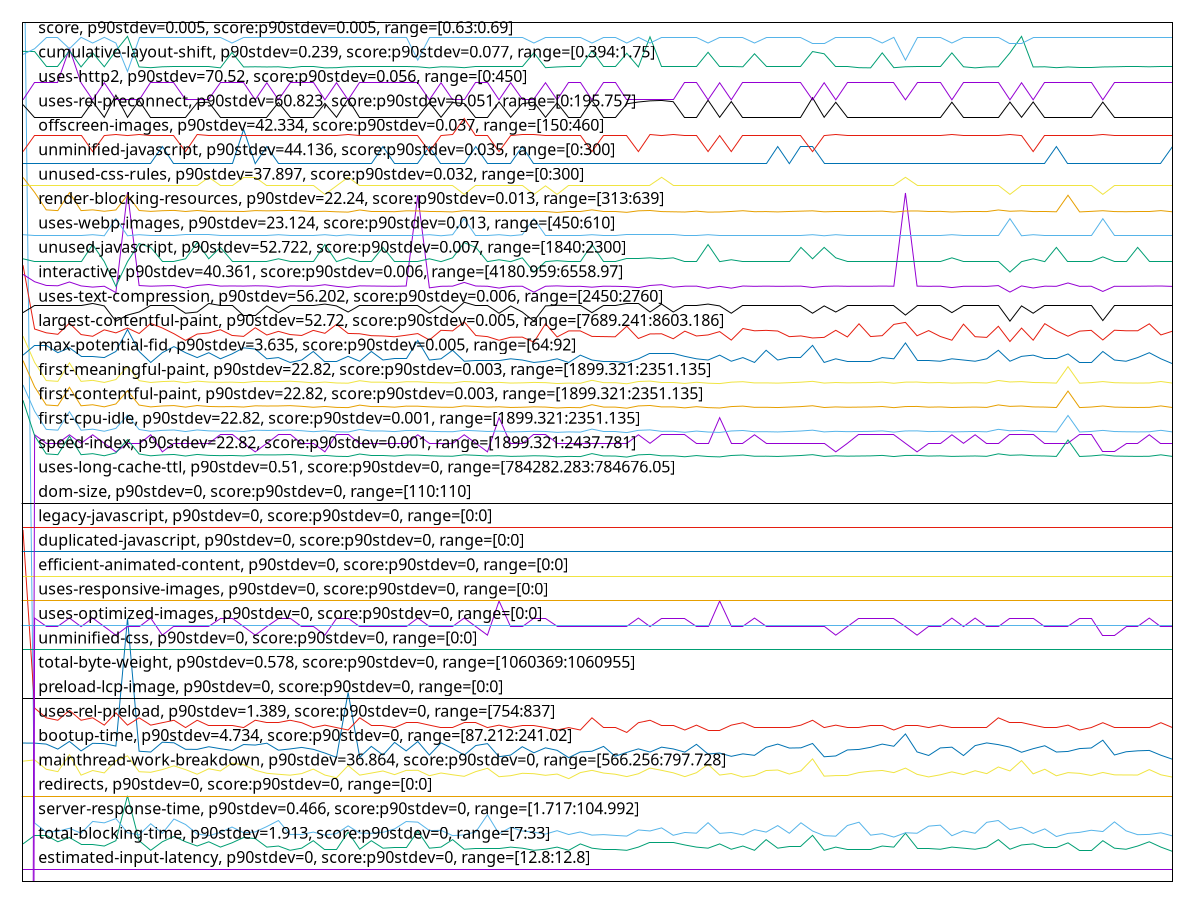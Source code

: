 reset

$estimatedInputLatencyP90Stdev0ScoreP90Stdev0Range128128 <<EOF
0 0.5000000000001847
1 0.5000000000001847
2 0.5000000000001847
3 0.5000000000001847
4 0.5000000000001847
5 0.5000000000001847
6 0.5000000000001847
7 0.5000000000001847
8 0.5000000000001847
9 0.5000000000001847
10 0.5000000000001847
11 0.5000000000001847
12 0.5000000000001847
13 0.5000000000001847
14 0.5000000000001847
15 0.5000000000001847
16 0.5000000000001847
17 0.5000000000001847
18 0.5000000000001847
19 0.5000000000001847
20 0.5000000000001847
21 0.5000000000001847
22 0.5000000000001847
23 0.5000000000001847
24 0.5000000000001847
25 0.5000000000001847
26 0.5000000000001847
27 0.5000000000001847
28 0.5000000000001847
29 0.5000000000001847
30 0.5000000000001847
31 0.5000000000001847
32 0.5000000000001847
33 0.5000000000001847
34 0.5000000000001847
35 0.5000000000001847
36 0.5000000000001847
37 0.5000000000001847
38 0.5000000000001847
39 0.5000000000001847
40 0.5000000000001847
41 0.5000000000001847
42 0.5000000000001847
43 0.5000000000001847
44 0.5000000000001847
45 0.5000000000001847
46 0.5000000000001847
47 0.5000000000001847
48 0.5000000000001847
49 0.5000000000001847
50 0.5000000000001847
51 0.5000000000001847
52 0.5000000000001847
53 0.5000000000001847
54 0.5000000000001847
55 0.5000000000001847
56 0.5000000000001847
57 0.5000000000001847
58 0.5000000000001847
59 0.5000000000001847
60 0.5000000000001847
61 0.5000000000001847
62 0.5000000000001847
63 0.5000000000001847
64 0.5000000000001847
65 0.5000000000001847
66 0.5000000000001847
67 0.5000000000001847
68 0.5000000000001847
69 0.5000000000001847
70 0.5000000000001847
71 0.5000000000001847
72 0.5000000000001847
73 0.5000000000001847
74 0.5000000000001847
75 0.5000000000001847
76 0.5000000000001847
77 0.5000000000001847
78 0.5000000000001847
79 0.5000000000001847
80 0.5000000000001847
81 0.5000000000001847
82 0.5000000000001847
83 0.5000000000001847
84 0.5000000000001847
85 0.5000000000001847
86 0.5000000000001847
87 0.5000000000001847
88 0.5000000000001847
89 0.5000000000001847
90 0.5000000000001847
91 0.5000000000001847
92 0.5000000000001847
93 0.5000000000001847
94 0.5000000000001847
95 0.5000000000001847
96 0.5000000000001847
97 0.5000000000001847
98 0.5000000000001847
99 0.5000000000001847
EOF

$totalBlockingTimeP90Stdev1913ScoreP90Stdev0Range733 <<EOF
0 1.54025
1 1.8902499999999995
2 1.8902499999999995
3 1.6277499999999998
4 1.8027499999999996
5 1.4964999999999997
6 1.4964999999999997
7 1.4527499999999998
8 1.6714999999999995
9 3.5090000000000194
10 1.6714999999999995
11 1.2777499999999997
12 1.6277499999999998
13 1.8464999999999998
14 1.6277499999999998
15 1.4527499999999998
16 1.6277499999999998
17 1.4089999999999998
18 1.5839999999999996
19 1.8027499999999996
20 1.759
21 1.4089999999999998
22 1.4527499999999998
23 1.2777499999999997
24 1.3652499999999996
25 1.6714999999999995
26 1.3215
27 1.3215
28 2.0214999999999996
29 1.3215
30 1.6714999999999995
31 1.3652499999999996
32 1.4089999999999998
33 1.4089999999999998
34 2.06525
35 1.3652499999999996
36 1.4089999999999998
37 1.7152499999999997
38 1.3215
39 1.3652499999999996
40 1.3652499999999996
41 1.3652499999999996
42 1.4089999999999998
43 1.3652499999999996
44 1.2777499999999997
45 1.3215
46 1.4089999999999998
47 1.2777499999999997
48 1.54025
49 1.3652499999999996
50 1.3215
51 1.3215
52 1.2777499999999997
53 1.4089999999999998
54 1.5839999999999996
55 1.5839999999999996
56 1.5839999999999996
57 1.4964999999999997
58 1.4089999999999998
59 1.3652499999999996
60 1.54025
61 1.3215
62 1.4527499999999998
63 1.2777499999999997
64 1.7152499999999997
65 1.3652499999999996
66 1.4527499999999998
67 1.4527499999999998
68 1.8902499999999995
69 1.2777499999999997
70 1.4089999999999998
71 1.3215
72 1.3215
73 1.3215
74 1.4527499999999998
75 1.4089999999999998
76 1.97775
77 1.3652499999999996
78 1.3652499999999996
79 1.3215
80 1.4089999999999998
81 1.3652499999999996
82 1.3215
83 1.4089999999999998
84 1.7152499999999997
85 1.3215
86 1.4964999999999997
87 1.54025
88 1.4089999999999998
89 1.4089999999999998
90 1.5839999999999996
91 1.2777499999999997
92 1.2777499999999997
93 1.6714999999999995
94 1.3652499999999996
95 1.3215
96 1.4527499999999998
97 1.6277499999999998
98 1.4089999999999998
99 1.2339999999999998
EOF

$serverResponseTimeP90Stdev0466ScoreP90Stdev0Range1717104992 <<EOF
0 42.68633521763709
1 2.3949841718485017
2 2.0269796495195025
3 2.0558660260033914
4 2.1816998304126622
5 1.9771209723007348
6 2.4602752967778407
7 2.402502543810062
8 2.578590729225551
9 1.9976975692481629
10 1.909455624646693
11 2.3668892029395137
12 1.9731639344262293
13 2.560388355002826
14 2.335232899943471
15 1.9498174109666477
16 1.8793821368004522
17 2.01036009044658
18 2.23155850763143
19 1.9980932730356133
20 2.032123798756359
21 2.251343697003957
22 2.4982628603730923
23 1.9292408140192197
24 1.9260751837196155
25 2.0246054267947993
26 1.9011458451102317
27 1.9636670435274164
28 2.2798343697003958
29 1.9858264556246463
30 1.9731639344262293
31 2.014317128321085
32 2.1543962690785756
33 2.4567139626907855
34 2.431784624081402
35 2.087126625211984
36 2.0970192198982476
37 1.8789864330130017
38 1.9074771057094404
39 2.0337066139061615
40 2.73251950254381
41 1.95140022611645
42 2.220478801582815
43 2.0689242509892596
44 2.0174827586206896
45 1.9419033352176371
46 2.081982475975127
47 1.924096664782363
48 2.029749576031656
49 1.900750141322781
50 1.9209310344827584
51 1.888087620124364
52 1.8603883550028262
53 2.1120559638213683
54 2.0705070661390614
55 2.196736574335783
56 1.8936274731486717
57 2.0083815715093274
58 1.9798908988128883
59 2.4096252119841717
60 1.9715811192764274
61 2.0079858677218767
62 1.909455624646693
63 2.1255098925946863
64 2.0242097230073486
65 2.29051837196156
66 1.9755381571509327
67 2.4056681741096666
68 2.068528547201809
69 1.8781950254381006
70 1.8568270209157716
71 2.294079706048615
72 2.4286189937817975
73 1.8991673261729791
74 1.9597100056529113
75 1.8200265686828716
76 1.9969061616732617
77 1.9771209723007348
78 2.2679632560768797
79 2.3079293386093838
80 1.8750293951384962
81 2.074464104013567
82 1.975142453363482
83 2.423870548332391
84 2.499054267947993
85 2.12827981910684
86 2.222061616732617
87 1.9692068965517238
88 2.1551876766534765
89 1.8425816845675522
90 1.9699983041266251
91 2.013525720746184
92 2.099393442622951
93 2.046764838892029
94 2.442072922555116
95 2.0756512153759186
96 1.918161107970605
97 1.9288451102317694
98 1.9953233465234597
99 1.8671153193894856
EOF

$redirectsP90Stdev0ScoreP90Stdev0Range00 <<EOF
0 3.5
1 3.5
2 3.5
3 3.5
4 3.5
5 3.5
6 3.5
7 3.5
8 3.5
9 3.5
10 3.5
11 3.5
12 3.5
13 3.5
14 3.5
15 3.5
16 3.5
17 3.5
18 3.5
19 3.5
20 3.5
21 3.5
22 3.5
23 3.5
24 3.5
25 3.5
26 3.5
27 3.5
28 3.5
29 3.5
30 3.5
31 3.5
32 3.5
33 3.5
34 3.5
35 3.5
36 3.5
37 3.5
38 3.5
39 3.5
40 3.5
41 3.5
42 3.5
43 3.5
44 3.5
45 3.5
46 3.5
47 3.5
48 3.5
49 3.5
50 3.5
51 3.5
52 3.5
53 3.5
54 3.5
55 3.5
56 3.5
57 3.5
58 3.5
59 3.5
60 3.5
61 3.5
62 3.5
63 3.5
64 3.5
65 3.5
66 3.5
67 3.5
68 3.5
69 3.5
70 3.5
71 3.5
72 3.5
73 3.5
74 3.5
75 3.5
76 3.5
77 3.5
78 3.5
79 3.5
80 3.5
81 3.5
82 3.5
83 3.5
84 3.5
85 3.5
86 3.5
87 3.5
88 3.5
89 3.5
90 3.5
91 3.5
92 3.5
93 3.5
94 3.5
95 3.5
96 3.5
97 3.5
98 3.5
99 3.5
EOF

$mainthreadWorkBreakdownP90Stdev36864ScoreP90Stdev0Range566256797728 <<EOF
0 4.93023758668181
1 4.98190840118878
2 4.598208205475151
3 4.5010569260879025
4 5.191940536883564
5 4.3574780245004465
6 4.54672343972745
7 4.449047841109527
8 4.945239882088579
9 5.147863894459613
10 4.497792616038854
11 4.474079855993429
12 4.585167878802524
13 4.738472056442845
14 4.584525164906854
15 4.394366419407059
16 4.619485418126466
17 4.528896585884455
18 4.849898349723343
19 4.780113151472685
20 4.556499456351027
21 4.4333182641892375
22 4.392725807620751
23 4.355752845096286
24 4.420582380940875
25 4.605244231280356
26 4.360742334549496
27 4.250178630971079
28 4.747740667359315
29 4.357782467924709
30 4.441961074733612
31 4.528389180177351
32 4.378281658491799
33 4.551814410322081
34 4.556195012926764
35 4.333832918549303
36 4.44515773068838
37 4.372361925242226
38 4.308682509000407
39 4.503306424722738
40 4.638428564525091
41 4.293054413221542
42 4.334763162345665
43 4.433047647812111
44 4.416286345954045
45 4.350154468794548
46 4.401943677966511
47 4.213188754923044
48 4.461327059221496
49 4.554165390098342
50 4.442958972624254
51 4.3954657984391226
52 4.297959335056901
53 4.4137154903713745
54 4.6462933529852375
55 4.553945514291928
56 4.453073259719236
57 4.296369463841304
58 4.4557117693961885
59 4.7996482711962685
60 4.361300480827316
61 4.423711382801361
62 4.28190840118878
63 4.345604730954164
64 4.546402082779615
65 4.567645468383793
66 4.401317877594414
67 4.534190518761929
68 5.024665788774252
69 4.3159722376591665
70 4.339329813709619
71 4.343507454031458
72 4.464540628699833
73 4.519644888491557
74 4.548753062555873
75 4.460447555995844
76 4.6451770604296065
77 4.391271244593714
78 4.284394689153597
79 4.37083970812091
80 4.491517698794306
81 4.380294367796651
82 4.538435813178051
83 4.41858658515959
84 4.691587769106239
85 4.529590040350835
86 4.952512697223768
87 4.41011290985092
88 4.598901659941529
89 4.330856138400946
90 4.461107183415083
91 4.431102592601543
92 4.3445391789692405
93 4.467263705994636
94 4.368793171768913
95 4.3644294826877985
96 4.362129243482251
97 4.58570911155677
98 4.371008843356611
99 4.2763438519341825
EOF

$bootupTimeP90Stdev4734ScoreP90Stdev0Range8721224102 <<EOF
0 5.672199399012662
1 5.6690442154968865
2 5.6295292981326455
3 5.423691135436789
4 5.7378572655076185
5 5.350220433569434
6 5.661231380124489
7 5.649211633397725
8 5.547344279888387
9 10.78585039708091
10 5.337148959004078
11 5.3042449023395575
12 5.7069064176861986
13 5.6818151963940755
14 5.416178793732561
15 5.413474350719038
16 5.521501824425841
17 5.441570508692852
18 5.369902768834513
19 5.611349431208413
20 5.5892631465979825
21 5.664987550976603
22 5.379668813050011
23 5.430301996136509
24 5.4932554196179435
25 5.415427559562138
26 5.2626265292981325
27 5.086086499248766
28 7.7453052157115225
29 5.088640695428204
30 5.535625026829791
31 5.181793732560635
32 5.699544322816054
33 5.350971667739858
34 5.734251341489589
35 5.180441511053873
36 5.678960506546469
37 5.450885812406096
38 5.178939042713028
39 5.57078278600558
40 5.648760892895471
41 5.111628461043142
42 5.180441511053875
43 5.522102811762181
44 5.273444301352222
45 5.476427774200472
46 5.373809186520713
47 5.0740667525220005
48 5.306348358016741
49 5.3360972311654855
50 5.535174286327536
51 5.132212277312728
52 5.288468984760678
53 5.433757673320455
54 5.3037941618373035
55 5.504223438506116
56 5.431053230306933
57 5.300939471989697
58 5.619613007083063
59 5.221609143593046
60 5.263377763468556
61 5.12800536595836
62 5.229121485297274
63 5.168271517493023
64 5.496110109465549
65 5.62967954496673
66 5.467412964155399
67 5.476127280532302
68 5.654770766258853
69 5.110125992702297
70 5.143631036703155
71 5.388984116763253
72 5.4104694140373475
73 5.497612577806397
74 5.6295292981326455
75 5.540883666022751
76 6.044961794376475
77 5.309052801030264
78 5.16256213779781
79 5.471619875509765
80 5.50332195750161
81 5.159857694784288
82 5.567627602489804
83 5.677908778707876
84 5.6074430135222135
85 5.503622451169779
86 5.294028117621808
87 5.440819274522429
88 5.561467482292336
89 5.304395149173642
90 5.328134148959004
91 5.4460779137153885
92 5.469816913500751
93 5.788640695428203
94 5.183145954067396
95 5.314611933891394
96 5.35367611075338
97 5.36945202833226
98 5.17307941618373
99 5.008559132861129
EOF

$usesRelPreloadP90Stdev1389ScoreP90Stdev0Range754837 <<EOF
0 14.405999999999992
1 7.1059999999999945
2 6.706000000000003
3 6.6059999999999945
4 7.006
5 6.6059999999999945
6 6.706000000000003
7 6.405999999999992
8 6.905999999999992
9 6.405999999999992
10 6.706000000000003
11 6.405999999999992
12 6.506
13 6.6059999999999945
14 6.305999999999997
15 6.6059999999999945
16 6.405999999999992
17 6.405999999999992
18 6.405999999999992
19 6.305999999999997
20 6.6059999999999945
21 6.506
22 6.506
23 6.6059999999999945
24 6.506
25 6.305999999999997
26 6.405999999999992
27 6.305999999999997
28 6.206000000000003
29 6.706000000000003
30 6.405999999999992
31 6.405999999999992
32 6.305999999999997
33 6.506
34 6.506
35 6.405999999999992
36 6.305999999999997
37 6.305999999999997
38 6.506
39 6.506
40 6.305999999999997
41 6.405999999999992
42 6.305999999999997
43 6.405999999999992
44 6.405999999999992
45 6.305999999999997
46 6.206000000000003
47 6.305999999999997
48 6.206000000000003
49 6.706000000000003
50 6.305999999999997
51 6.305999999999997
52 6.1059999999999945
53 6.506
54 6.6059999999999945
55 6.405999999999992
56 6.405999999999992
57 6.206000000000003
58 6.405999999999992
59 6.206000000000003
60 6.206000000000003
61 6.405999999999992
62 6.506
63 6.305999999999997
64 6.305999999999997
65 6.305999999999997
66 6.305999999999997
67 6.405999999999992
68 6.6059999999999945
69 6.305999999999997
70 6.405999999999992
71 6.305999999999997
72 6.305999999999997
73 6.405999999999992
74 6.405999999999992
75 6.206000000000003
76 6.405999999999992
77 6.405999999999992
78 6.305999999999997
79 6.405999999999992
80 6.305999999999997
81 6.305999999999997
82 6.305999999999997
83 6.305999999999997
84 6.706000000000003
85 6.506
86 6.506
87 6.405999999999992
88 6.305999999999997
89 6.305999999999997
90 6.405999999999992
91 6.206000000000003
92 6.305999999999997
93 6.506
94 6.305999999999997
95 6.305999999999997
96 6.305999999999997
97 6.305999999999997
98 6.506
99 6.305999999999997
EOF

$preloadLcpImageP90Stdev0ScoreP90Stdev0Range00 <<EOF
0 7.5
1 7.5
2 7.5
3 7.5
4 7.5
5 7.5
6 7.5
7 7.5
8 7.5
9 7.5
10 7.5
11 7.5
12 7.5
13 7.5
14 7.5
15 7.5
16 7.5
17 7.5
18 7.5
19 7.5
20 7.5
21 7.5
22 7.5
23 7.5
24 7.5
25 7.5
26 7.5
27 7.5
28 7.5
29 7.5
30 7.5
31 7.5
32 7.5
33 7.5
34 7.5
35 7.5
36 7.5
37 7.5
38 7.5
39 7.5
40 7.5
41 7.5
42 7.5
43 7.5
44 7.5
45 7.5
46 7.5
47 7.5
48 7.5
49 7.5
50 7.5
51 7.5
52 7.5
53 7.5
54 7.5
55 7.5
56 7.5
57 7.5
58 7.5
59 7.5
60 7.5
61 7.5
62 7.5
63 7.5
64 7.5
65 7.5
66 7.5
67 7.5
68 7.5
69 7.5
70 7.5
71 7.5
72 7.5
73 7.5
74 7.5
75 7.5
76 7.5
77 7.5
78 7.5
79 7.5
80 7.5
81 7.5
82 7.5
83 7.5
84 7.5
85 7.5
86 7.5
87 7.5
88 7.5
89 7.5
90 7.5
91 7.5
92 7.5
93 7.5
94 7.5
95 7.5
96 7.5
97 7.5
98 7.5
99 7.5
EOF

$totalByteWeightP90Stdev0578ScoreP90Stdev0Range10603691060955 <<EOF
0 -193.6074999999837
1 10.792500000039581
2 10.442500000004657
3 10.442500000004657
4 10.792500000039581
5 10.442500000004657
6 10.792500000039581
7 10.442500000004657
8 10.09250000002794
9 10.442500000004657
10 10.442500000004657
11 10.792500000039581
12 10.09250000002794
13 10.442500000004657
14 10.442500000004657
15 10.442500000004657
16 10.442500000004657
17 10.792500000039581
18 10.792500000039581
19 10.442500000004657
20 10.09250000002794
21 10.442500000004657
22 10.792500000039581
23 10.792500000039581
24 10.442500000004657
25 10.442500000004657
26 10.09250000002794
27 10.792500000039581
28 10.792500000039581
29 10.442500000004657
30 10.442500000004657
31 10.442500000004657
32 10.442500000004657
33 10.442500000004657
34 10.792500000039581
35 10.442500000004657
36 10.442500000004657
37 10.442500000004657
38 10.792500000039581
39 10.442500000004657
40 10.09250000002794
41 11.492500000051223
42 10.442500000004657
43 10.442500000004657
44 10.792500000039581
45 10.792500000039581
46 10.442500000004657
47 10.442500000004657
48 10.442500000004657
49 10.442500000004657
50 10.442500000004657
51 10.442500000004657
52 10.442500000004657
53 10.792500000039581
54 10.442500000004657
55 10.792500000039581
56 10.792500000039581
57 10.792500000039581
58 10.442500000004657
59 10.442500000004657
60 11.492500000051223
61 10.442500000004657
62 10.442500000004657
63 10.792500000039581
64 10.442500000004657
65 10.442500000004657
66 10.442500000004657
67 10.442500000004657
68 10.442500000004657
69 10.442500000004657
70 10.09250000002794
71 10.442500000004657
72 10.792500000039581
73 10.792500000039581
74 10.792500000039581
75 10.792500000039581
76 10.442500000004657
77 10.09250000002794
78 10.442500000004657
79 10.442500000004657
80 10.792500000039581
81 10.442500000004657
82 10.792500000039581
83 10.442500000004657
84 10.442500000004657
85 10.792500000039581
86 10.792500000039581
87 10.792500000039581
88 10.442500000004657
89 10.442500000004657
90 10.442500000004657
91 10.792500000039581
92 10.792500000039581
93 10.09250000002794
94 10.09250000002794
95 10.442500000004657
96 10.442500000004657
97 10.792500000039581
98 10.442500000004657
99 10.442500000004657
EOF

$unminifiedCssP90Stdev0ScoreP90Stdev0Range00 <<EOF
0 9.5
1 9.5
2 9.5
3 9.5
4 9.5
5 9.5
6 9.5
7 9.5
8 9.5
9 9.5
10 9.5
11 9.5
12 9.5
13 9.5
14 9.5
15 9.5
16 9.5
17 9.5
18 9.5
19 9.5
20 9.5
21 9.5
22 9.5
23 9.5
24 9.5
25 9.5
26 9.5
27 9.5
28 9.5
29 9.5
30 9.5
31 9.5
32 9.5
33 9.5
34 9.5
35 9.5
36 9.5
37 9.5
38 9.5
39 9.5
40 9.5
41 9.5
42 9.5
43 9.5
44 9.5
45 9.5
46 9.5
47 9.5
48 9.5
49 9.5
50 9.5
51 9.5
52 9.5
53 9.5
54 9.5
55 9.5
56 9.5
57 9.5
58 9.5
59 9.5
60 9.5
61 9.5
62 9.5
63 9.5
64 9.5
65 9.5
66 9.5
67 9.5
68 9.5
69 9.5
70 9.5
71 9.5
72 9.5
73 9.5
74 9.5
75 9.5
76 9.5
77 9.5
78 9.5
79 9.5
80 9.5
81 9.5
82 9.5
83 9.5
84 9.5
85 9.5
86 9.5
87 9.5
88 9.5
89 9.5
90 9.5
91 9.5
92 9.5
93 9.5
94 9.5
95 9.5
96 9.5
97 9.5
98 9.5
99 9.5
EOF

$usesOptimizedImagesP90Stdev0ScoreP90Stdev0Range00 <<EOF
0 10.5
1 10.5
2 10.5
3 10.5
4 10.5
5 10.5
6 10.5
7 10.5
8 10.5
9 10.5
10 10.5
11 10.5
12 10.5
13 10.5
14 10.5
15 10.5
16 10.5
17 10.5
18 10.5
19 10.5
20 10.5
21 10.5
22 10.5
23 10.5
24 10.5
25 10.5
26 10.5
27 10.5
28 10.5
29 10.5
30 10.5
31 10.5
32 10.5
33 10.5
34 10.5
35 10.5
36 10.5
37 10.5
38 10.5
39 10.5
40 10.5
41 10.5
42 10.5
43 10.5
44 10.5
45 10.5
46 10.5
47 10.5
48 10.5
49 10.5
50 10.5
51 10.5
52 10.5
53 10.5
54 10.5
55 10.5
56 10.5
57 10.5
58 10.5
59 10.5
60 10.5
61 10.5
62 10.5
63 10.5
64 10.5
65 10.5
66 10.5
67 10.5
68 10.5
69 10.5
70 10.5
71 10.5
72 10.5
73 10.5
74 10.5
75 10.5
76 10.5
77 10.5
78 10.5
79 10.5
80 10.5
81 10.5
82 10.5
83 10.5
84 10.5
85 10.5
86 10.5
87 10.5
88 10.5
89 10.5
90 10.5
91 10.5
92 10.5
93 10.5
94 10.5
95 10.5
96 10.5
97 10.5
98 10.5
99 10.5
EOF

$usesResponsiveImagesP90Stdev0ScoreP90Stdev0Range00 <<EOF
0 11.5
1 11.5
2 11.5
3 11.5
4 11.5
5 11.5
6 11.5
7 11.5
8 11.5
9 11.5
10 11.5
11 11.5
12 11.5
13 11.5
14 11.5
15 11.5
16 11.5
17 11.5
18 11.5
19 11.5
20 11.5
21 11.5
22 11.5
23 11.5
24 11.5
25 11.5
26 11.5
27 11.5
28 11.5
29 11.5
30 11.5
31 11.5
32 11.5
33 11.5
34 11.5
35 11.5
36 11.5
37 11.5
38 11.5
39 11.5
40 11.5
41 11.5
42 11.5
43 11.5
44 11.5
45 11.5
46 11.5
47 11.5
48 11.5
49 11.5
50 11.5
51 11.5
52 11.5
53 11.5
54 11.5
55 11.5
56 11.5
57 11.5
58 11.5
59 11.5
60 11.5
61 11.5
62 11.5
63 11.5
64 11.5
65 11.5
66 11.5
67 11.5
68 11.5
69 11.5
70 11.5
71 11.5
72 11.5
73 11.5
74 11.5
75 11.5
76 11.5
77 11.5
78 11.5
79 11.5
80 11.5
81 11.5
82 11.5
83 11.5
84 11.5
85 11.5
86 11.5
87 11.5
88 11.5
89 11.5
90 11.5
91 11.5
92 11.5
93 11.5
94 11.5
95 11.5
96 11.5
97 11.5
98 11.5
99 11.5
EOF

$efficientAnimatedContentP90Stdev0ScoreP90Stdev0Range00 <<EOF
0 12.5
1 12.5
2 12.5
3 12.5
4 12.5
5 12.5
6 12.5
7 12.5
8 12.5
9 12.5
10 12.5
11 12.5
12 12.5
13 12.5
14 12.5
15 12.5
16 12.5
17 12.5
18 12.5
19 12.5
20 12.5
21 12.5
22 12.5
23 12.5
24 12.5
25 12.5
26 12.5
27 12.5
28 12.5
29 12.5
30 12.5
31 12.5
32 12.5
33 12.5
34 12.5
35 12.5
36 12.5
37 12.5
38 12.5
39 12.5
40 12.5
41 12.5
42 12.5
43 12.5
44 12.5
45 12.5
46 12.5
47 12.5
48 12.5
49 12.5
50 12.5
51 12.5
52 12.5
53 12.5
54 12.5
55 12.5
56 12.5
57 12.5
58 12.5
59 12.5
60 12.5
61 12.5
62 12.5
63 12.5
64 12.5
65 12.5
66 12.5
67 12.5
68 12.5
69 12.5
70 12.5
71 12.5
72 12.5
73 12.5
74 12.5
75 12.5
76 12.5
77 12.5
78 12.5
79 12.5
80 12.5
81 12.5
82 12.5
83 12.5
84 12.5
85 12.5
86 12.5
87 12.5
88 12.5
89 12.5
90 12.5
91 12.5
92 12.5
93 12.5
94 12.5
95 12.5
96 12.5
97 12.5
98 12.5
99 12.5
EOF

$duplicatedJavascriptP90Stdev0ScoreP90Stdev0Range00 <<EOF
0 13.5
1 13.5
2 13.5
3 13.5
4 13.5
5 13.5
6 13.5
7 13.5
8 13.5
9 13.5
10 13.5
11 13.5
12 13.5
13 13.5
14 13.5
15 13.5
16 13.5
17 13.5
18 13.5
19 13.5
20 13.5
21 13.5
22 13.5
23 13.5
24 13.5
25 13.5
26 13.5
27 13.5
28 13.5
29 13.5
30 13.5
31 13.5
32 13.5
33 13.5
34 13.5
35 13.5
36 13.5
37 13.5
38 13.5
39 13.5
40 13.5
41 13.5
42 13.5
43 13.5
44 13.5
45 13.5
46 13.5
47 13.5
48 13.5
49 13.5
50 13.5
51 13.5
52 13.5
53 13.5
54 13.5
55 13.5
56 13.5
57 13.5
58 13.5
59 13.5
60 13.5
61 13.5
62 13.5
63 13.5
64 13.5
65 13.5
66 13.5
67 13.5
68 13.5
69 13.5
70 13.5
71 13.5
72 13.5
73 13.5
74 13.5
75 13.5
76 13.5
77 13.5
78 13.5
79 13.5
80 13.5
81 13.5
82 13.5
83 13.5
84 13.5
85 13.5
86 13.5
87 13.5
88 13.5
89 13.5
90 13.5
91 13.5
92 13.5
93 13.5
94 13.5
95 13.5
96 13.5
97 13.5
98 13.5
99 13.5
EOF

$legacyJavascriptP90Stdev0ScoreP90Stdev0Range00 <<EOF
0 14.5
1 14.5
2 14.5
3 14.5
4 14.5
5 14.5
6 14.5
7 14.5
8 14.5
9 14.5
10 14.5
11 14.5
12 14.5
13 14.5
14 14.5
15 14.5
16 14.5
17 14.5
18 14.5
19 14.5
20 14.5
21 14.5
22 14.5
23 14.5
24 14.5
25 14.5
26 14.5
27 14.5
28 14.5
29 14.5
30 14.5
31 14.5
32 14.5
33 14.5
34 14.5
35 14.5
36 14.5
37 14.5
38 14.5
39 14.5
40 14.5
41 14.5
42 14.5
43 14.5
44 14.5
45 14.5
46 14.5
47 14.5
48 14.5
49 14.5
50 14.5
51 14.5
52 14.5
53 14.5
54 14.5
55 14.5
56 14.5
57 14.5
58 14.5
59 14.5
60 14.5
61 14.5
62 14.5
63 14.5
64 14.5
65 14.5
66 14.5
67 14.5
68 14.5
69 14.5
70 14.5
71 14.5
72 14.5
73 14.5
74 14.5
75 14.5
76 14.5
77 14.5
78 14.5
79 14.5
80 14.5
81 14.5
82 14.5
83 14.5
84 14.5
85 14.5
86 14.5
87 14.5
88 14.5
89 14.5
90 14.5
91 14.5
92 14.5
93 14.5
94 14.5
95 14.5
96 14.5
97 14.5
98 14.5
99 14.5
EOF

$domSizeP90Stdev0ScoreP90Stdev0Range110110 <<EOF
0 15.5
1 15.5
2 15.5
3 15.5
4 15.5
5 15.5
6 15.5
7 15.5
8 15.5
9 15.5
10 15.5
11 15.5
12 15.5
13 15.5
14 15.5
15 15.5
16 15.5
17 15.5
18 15.5
19 15.5
20 15.5
21 15.5
22 15.5
23 15.5
24 15.5
25 15.5
26 15.5
27 15.5
28 15.5
29 15.5
30 15.5
31 15.5
32 15.5
33 15.5
34 15.5
35 15.5
36 15.5
37 15.5
38 15.5
39 15.5
40 15.5
41 15.5
42 15.5
43 15.5
44 15.5
45 15.5
46 15.5
47 15.5
48 15.5
49 15.5
50 15.5
51 15.5
52 15.5
53 15.5
54 15.5
55 15.5
56 15.5
57 15.5
58 15.5
59 15.5
60 15.5
61 15.5
62 15.5
63 15.5
64 15.5
65 15.5
66 15.5
67 15.5
68 15.5
69 15.5
70 15.5
71 15.5
72 15.5
73 15.5
74 15.5
75 15.5
76 15.5
77 15.5
78 15.5
79 15.5
80 15.5
81 15.5
82 15.5
83 15.5
84 15.5
85 15.5
86 15.5
87 15.5
88 15.5
89 15.5
90 15.5
91 15.5
92 15.5
93 15.5
94 15.5
95 15.5
96 15.5
97 15.5
98 15.5
99 15.5
EOF

$usesLongCacheTtlP90Stdev051ScoreP90Stdev0Range78428228378467605 <<EOF
0 -137.01904716494028
1 18.301707547274418
2 17.9517075472977
3 17.9517075472977
4 18.301707547274418
5 17.9517075472977
6 18.301707547274418
7 17.9517075472977
8 17.601707547262777
9 17.9517075472977
10 17.9517075472977
11 18.301707547274418
12 17.601707547262777
13 17.9517075472977
14 17.9517075472977
15 17.9517075472977
16 17.9517075472977
17 18.301707547274418
18 18.301707547274418
19 17.9517075472977
20 17.601707547262777
21 17.9517075472977
22 18.301707547274418
23 18.301707547274418
24 17.9517075472977
25 17.9517075472977
26 17.601707547262777
27 18.301707547274418
28 18.301707547274418
29 17.9517075472977
30 17.9517075472977
31 17.9517075472977
32 17.9517075472977
33 17.9517075472977
34 18.301707547274418
35 17.9517075472977
36 17.9517075472977
37 17.9517075472977
38 18.301707547274418
39 17.9517075472977
40 17.601707547262777
41 19.001707547227852
42 17.9517075472977
43 17.9517075472977
44 18.301707547274418
45 18.301707547274418
46 17.9517075472977
47 17.9517075472977
48 17.9517075472977
49 17.9517075472977
50 17.9517075472977
51 17.9517075472977
52 17.9517075472977
53 18.301707547274418
54 17.9517075472977
55 18.301707547274418
56 18.301707547274418
57 18.301707547274418
58 17.9517075472977
59 17.9517075472977
60 19.001707547227852
61 17.9517075472977
62 17.9517075472977
63 18.301707547274418
64 17.9517075472977
65 17.9517075472977
66 17.9517075472977
67 17.9517075472977
68 17.9517075472977
69 17.9517075472977
70 17.601707547262777
71 17.9517075472977
72 18.301707547274418
73 18.301707547274418
74 18.301707547274418
75 18.301707547274418
76 17.9517075472977
77 17.601707547262777
78 17.9517075472977
79 17.9517075472977
80 18.301707547274418
81 17.9517075472977
82 18.301707547274418
83 17.9517075472977
84 17.9517075472977
85 18.301707547274418
86 18.301707547274418
87 18.301707547274418
88 17.9517075472977
89 17.9517075472977
90 17.9517075472977
91 18.301707547274418
92 18.301707547274418
93 17.601707547262777
94 17.601707547262777
95 17.9517075472977
96 17.9517075472977
97 18.301707547274418
98 17.9517075472977
99 17.9517075472977
EOF

$speedIndexP90Stdev2282ScoreP90Stdev0001Range18993212437781 <<EOF
0 19.712755061314176
1 18.262293393187345
2 17.518782262775197
3 17.486883038853648
4 18.242435074848984
5 17.485927884356606
6 17.527751733486117
7 17.44206418448387
8 17.560312052134144
9 18.10126932864841
10 17.514452113907055
11 17.440303712112964
12 17.478006838202113
13 17.493899667696184
14 17.43068825987963
15 17.495808897175685
16 17.457548741565205
17 17.446705017647048
18 17.453339282426683
19 17.434701895074028
20 17.4840413246832
21 17.476049246469593
22 17.478899380853736
23 17.490976342223767
24 17.463563796783916
25 17.42478072431271
26 17.457145003113695
27 17.419471671626848
28 17.41116631828322
29 17.51284147815933
30 17.452456671309164
31 17.452947634538425
32 17.42878334845843
33 17.47120913491564
34 17.46890070094585
35 17.441826691277097
36 17.427395308616322
37 17.42228100036001
38 17.48008684688758
39 17.459734974484974
40 17.433532133079233
41 17.44474785772036
42 17.41606515543012
43 17.425463409330717
44 17.442327586040463
45 17.432819221653098
46 17.39729671500791
47 17.415487399228926
48 17.407415868742508
49 17.529984169629746
50 17.432985035092003
51 17.431322366741703
52 17.38765449081309
53 17.479231871343213
54 17.497732592150516
55 17.438454287740974
56 17.44035423339513
57 17.40126932864841
58 17.449573071973155
59 17.4108813264351
60 17.395444267995114
61 17.45315511723998
62 17.472058928790045
63 17.421977224958262
64 17.42397670185634
65 17.413552045496672
66 17.432232613432376
67 17.452290857870256
68 17.486855403280497
69 17.415320506275442
70 17.438929274154518
71 17.42521749591025
72 17.43104018163148
73 17.437135984540493
74 17.45619200764581
75 17.409060833053758
76 17.454216711874235
77 17.45790217463746
78 17.428383496259396
79 17.438250043583157
80 17.415417446684387
81 17.424538913047638
82 17.433005329966036
83 17.418552357013738
84 17.520976268199913
85 17.461158638308095
86 17.47640527037683
87 17.439024271437226
88 17.432305804520645
89 17.414681865452145
90 18.08872493746687
91 17.41210592777037
92 17.43403799360965
93 17.477426922971766
94 17.43023875001009
95 17.4217921961599
96 17.41607595057588
97 17.420789327118584
98 17.480294113686217
99 17.414171686863426
EOF

$firstCpuIdleP90Stdev2282ScoreP90Stdev0001Range18993212351135 <<EOF
0 20.34235509953433
1 19.2660348069427
2 18.52252367653055
3 18.490624452608998
4 19.246176488604334
5 18.489669298111956
6 18.53149314724147
7 18.445805598239218
8 18.564053465889497
9 19.105010742403763
10 18.518193527662405
11 18.444045125868314
12 18.481748251957466
13 18.497641081451533
14 18.43442967363498
15 18.49955031093104
16 18.461290155320555
17 18.450446431402398
18 18.457080696182032
19 18.438443308829378
20 18.487782738438554
21 18.479790660224943
22 18.48264079460909
23 18.49471775597912
24 18.46730521053927
25 18.42852213806806
26 18.460886416869048
27 18.4232130853822
28 18.41490773203857
29 18.51658289191468
30 18.456198085064514
31 18.45668904829378
32 18.43252476221378
33 18.474950548670993
34 18.472642114701202
35 18.44556810503245
36 18.431136722371676
37 18.426022414115362
38 18.483828260642934
39 18.463476388240323
40 18.437273546834582
41 18.448489271475708
42 18.41980656918547
43 18.429204823086067
44 18.446068999795816
45 18.436560635408448
46 18.40103812876326
47 18.41922881298428
48 18.41115728249786
49 18.5337255833851
50 18.436726448847356
51 18.435063780497057
52 18.39139590456844
53 18.482973285098566
54 18.50147400590587
55 18.442195701496328
56 18.444095647150483
57 18.40501074240376
58 18.453314485728505
59 18.414622740190453
60 18.399185681750467
61 18.45689653099533
62 18.475800342545398
63 18.42571863871361
64 18.42771811561169
65 18.417293459252022
66 18.435974027187726
67 18.45603227162561
68 18.49059681703585
69 18.419061920030792
70 18.442670687909867
71 18.428958909665603
72 18.43478159538683
73 18.440877398295846
74 18.45993342140116
75 18.412802246809107
76 18.457958125629588
77 18.46164358839281
78 18.43212491001475
79 18.44199145733851
80 18.419158860439737
81 18.42828032680299
82 18.436746743721386
83 18.422293770769087
84 18.524717681955266
85 18.46490005206345
86 18.480146684132183
87 18.442765685192576
88 18.436047218275995
89 18.4184232792075
90 19.092466351222225
91 18.41584734152572
92 18.437779407365003
93 18.48116833672712
94 18.433980163765444
95 18.42553360991525
96 18.41981736433123
97 18.424530740873934
98 18.48403552744157
99 18.417913100618776
EOF

$firstContentfulPaintP90Stdev2282ScoreP90Stdev0003Range18993212351135 <<EOF
0 21.34235509953433
1 20.2660348069427
2 19.52252367653055
3 19.490624452608998
4 20.246176488604334
5 19.489669298111956
6 19.53149314724147
7 19.445805598239218
8 19.564053465889497
9 20.105010742403763
10 19.518193527662405
11 19.444045125868314
12 19.481748251957466
13 19.497641081451533
14 19.43442967363498
15 19.49955031093104
16 19.461290155320555
17 19.450446431402398
18 19.457080696182032
19 19.438443308829378
20 19.487782738438554
21 19.479790660224943
22 19.48264079460909
23 19.49471775597912
24 19.46730521053927
25 19.42852213806806
26 19.460886416869048
27 19.4232130853822
28 19.41490773203857
29 19.51658289191468
30 19.456198085064514
31 19.45668904829378
32 19.43252476221378
33 19.474950548670993
34 19.472642114701202
35 19.44556810503245
36 19.431136722371676
37 19.426022414115362
38 19.483828260642934
39 19.463476388240323
40 19.437273546834582
41 19.448489271475708
42 19.41980656918547
43 19.429204823086067
44 19.446068999795816
45 19.436560635408448
46 19.40103812876326
47 19.41922881298428
48 19.41115728249786
49 19.5337255833851
50 19.436726448847356
51 19.435063780497057
52 19.39139590456844
53 19.482973285098566
54 19.50147400590587
55 19.442195701496328
56 19.444095647150483
57 19.40501074240376
58 19.453314485728505
59 19.414622740190453
60 19.399185681750467
61 19.45689653099533
62 19.475800342545398
63 19.42571863871361
64 19.42771811561169
65 19.417293459252022
66 19.435974027187726
67 19.45603227162561
68 19.49059681703585
69 19.419061920030792
70 19.442670687909867
71 19.428958909665603
72 19.43478159538683
73 19.440877398295846
74 19.45993342140116
75 19.412802246809107
76 19.457958125629588
77 19.46164358839281
78 19.43212491001475
79 19.44199145733851
80 19.419158860439737
81 19.42828032680299
82 19.436746743721386
83 19.422293770769087
84 19.524717681955266
85 19.46490005206345
86 19.480146684132183
87 19.442765685192576
88 19.436047218275995
89 19.4184232792075
90 20.092466351222225
91 19.41584734152572
92 19.437779407365003
93 19.48116833672712
94 19.433980163765444
95 19.42553360991525
96 19.41981736433123
97 19.424530740873934
98 19.48403552744157
99 19.417913100618776
EOF

$firstMeaningfulPaintP90Stdev2282ScoreP90Stdev0003Range18993212351135 <<EOF
0 22.34235509953433
1 21.2660348069427
2 20.52252367653055
3 20.490624452608998
4 21.246176488604334
5 20.489669298111956
6 20.53149314724147
7 20.445805598239218
8 20.564053465889497
9 21.105010742403763
10 20.518193527662405
11 20.444045125868314
12 20.481748251957466
13 20.497641081451533
14 20.43442967363498
15 20.49955031093104
16 20.461290155320555
17 20.450446431402398
18 20.457080696182032
19 20.438443308829378
20 20.487782738438554
21 20.479790660224943
22 20.48264079460909
23 20.49471775597912
24 20.46730521053927
25 20.42852213806806
26 20.460886416869048
27 20.4232130853822
28 20.41490773203857
29 20.51658289191468
30 20.456198085064514
31 20.45668904829378
32 20.43252476221378
33 20.474950548670993
34 20.472642114701202
35 20.44556810503245
36 20.431136722371676
37 20.426022414115362
38 20.483828260642934
39 20.463476388240323
40 20.437273546834582
41 20.448489271475708
42 20.41980656918547
43 20.429204823086067
44 20.446068999795816
45 20.436560635408448
46 20.40103812876326
47 20.41922881298428
48 20.41115728249786
49 20.5337255833851
50 20.436726448847356
51 20.435063780497057
52 20.39139590456844
53 20.482973285098566
54 20.50147400590587
55 20.442195701496328
56 20.444095647150483
57 20.40501074240376
58 20.453314485728505
59 20.414622740190453
60 20.399185681750467
61 20.45689653099533
62 20.475800342545398
63 20.42571863871361
64 20.42771811561169
65 20.417293459252022
66 20.435974027187726
67 20.45603227162561
68 20.49059681703585
69 20.419061920030792
70 20.442670687909867
71 20.428958909665603
72 20.43478159538683
73 20.440877398295846
74 20.45993342140116
75 20.412802246809107
76 20.457958125629588
77 20.46164358839281
78 20.43212491001475
79 20.44199145733851
80 20.419158860439737
81 20.42828032680299
82 20.436746743721386
83 20.422293770769087
84 20.524717681955266
85 20.46490005206345
86 20.480146684132183
87 20.442765685192576
88 20.436047218275995
89 20.4184232792075
90 21.092466351222225
91 20.41584734152572
92 20.437779407365003
93 20.48116833672712
94 20.433980163765444
95 20.42553360991525
96 20.41981736433123
97 20.424530740873934
98 20.48403552744157
99 20.417913100618776
EOF

$maxPotentialFidP90Stdev3635ScoreP90Stdev0005Range6492 <<EOF
0 21.564
1 21.964
2 21.964
3 21.663999999999998
4 21.863999999999997
5 21.514
6 21.514
7 21.464
8 21.714
9 22.613999999999997
10 21.714
11 21.264
12 21.663999999999998
13 21.913999999999998
14 21.663999999999998
15 21.464
16 21.663999999999998
17 21.413999999999998
18 21.613999999999997
19 21.863999999999997
20 21.814
21 21.413999999999998
22 21.464
23 21.264
24 21.363999999999997
25 21.714
26 21.314
27 21.314
28 21.514
29 21.314
30 21.714
31 21.363999999999997
32 21.413999999999998
33 21.413999999999998
34 22.163999999999998
35 21.363999999999997
36 21.413999999999998
37 21.764
38 21.314
39 21.363999999999997
40 21.363999999999997
41 21.363999999999997
42 21.413999999999998
43 21.363999999999997
44 21.264
45 21.314
46 21.413999999999998
47 21.264
48 21.564
49 21.363999999999997
50 21.314
51 21.314
52 21.264
53 21.413999999999998
54 21.613999999999997
55 21.613999999999997
56 21.613999999999997
57 21.514
58 21.413999999999998
59 21.363999999999997
60 21.564
61 21.314
62 21.464
63 21.264
64 21.764
65 21.363999999999997
66 21.464
67 21.464
68 21.964
69 21.264
70 21.413999999999998
71 21.314
72 21.314
73 21.314
74 21.464
75 21.413999999999998
76 22.064
77 21.363999999999997
78 21.363999999999997
79 21.314
80 21.413999999999998
81 21.363999999999997
82 21.314
83 21.413999999999998
84 21.764
85 21.314
86 21.514
87 21.564
88 21.413999999999998
89 21.413999999999998
90 21.613999999999997
91 21.264
92 21.264
93 21.714
94 21.363999999999997
95 21.314
96 21.464
97 21.663999999999998
98 21.413999999999998
99 21.214
EOF

$largestContentfulPaintP90Stdev5272ScoreP90Stdev0005Range76892418603186 <<EOF
0 25.248091296272825
1 22.634690633219655
2 22.479200867499593
3 22.417414558959468
4 22.873051976277907
5 22.407749141519886
6 22.33609987365856
7 22.601466191708862
8 22.47596159434143
9 22.673121696091922
10 22.450422497326013
11 22.862601734940426
12 22.676714824343275
13 22.441509497262718
14 22.167056769783596
15 22.427069116766813
16 22.472595108348504
17 22.60663365290168
18 22.371208719924823
19 22.332219709823402
20 22.687155067924095
21 22.38879046451367
22 22.53817349704011
23 22.40766502246384
24 22.369343793557317
25 22.57879920885699
26 22.458031134895265
27 22.826418646958444
28 22.45286332895222
29 22.44045387205941
30 22.36154244060967
31 22.349503762588903
32 22.31638395277282
33 22.379946069746087
34 22.44782135684299
35 22.184283938761183
36 22.58121608034223
37 22.55921705106037
38 22.927829167898203
39 22.367615669977155
40 22.322255221559562
41 22.173051976277904
42 22.297315300443337
43 22.302124738522622
44 22.097265533285178
45 22.850531857023864
46 22.310495274099484
47 22.557427797368284
48 22.555680603204223
49 22.331562960635846
50 22.32396371798418
51 22.315037530750775
52 22.746344028233736
53 22.245439182005875
54 22.432626490469417
55 22.43895093343307
56 22.234767438645818
57 22.547060093219287
58 22.348694633799827
59 22.39199422839817
60 22.527977508997033
61 22.180062472198642
62 22.654282099272468
63 22.561319337961024
64 22.578950381832698
65 22.55254354848915
66 22.320972061204657
67 22.35165086701941
68 22.26730841282625
69 22.29189772295889
70 22.581929196192345
71 22.308470900750756
72 22.848549715578276
73 22.325675833338547
74 22.362318818126933
75 22.82337942697413
76 22.905759120069032
77 22.357047242364743
78 22.57038144249865
79 22.32895578702381
80 22.175108411398003
81 22.83387818005335
82 22.319585820531078
83 22.290851406011765
84 22.74660793453456
85 22.121832434652873
86 22.671743526031143
87 22.175872033156757
88 22.853900756268395
89 22.563084114386807
90 22.340114317708185
91 22.54808213576674
92 22.580153387759207
93 22.185056179275698
94 22.58505039239684
95 22.562631457335232
96 22.561374153247545
97 22.847464786605443
98 22.392223659676034
99 22.54543048937508
EOF

$usesTextCompressionP90Stdev56202ScoreP90Stdev0006Range24502760 <<EOF
0 23.306
1 23.581000000000003
2 23.581000000000003
3 23.581000000000003
4 23.581000000000003
5 23.581000000000003
6 23.681
7 23.581000000000003
8 22.956000000000003
9 23.206000000000003
10 23.331000000000003
11 23.581000000000003
12 23.581000000000003
13 23.581000000000003
14 23.281000000000002
15 23.331000000000003
16 23.681
17 23.581000000000003
18 23.581000000000003
19 23.206000000000003
20 23.206000000000003
21 23.581000000000003
22 23.306
23 23.581000000000003
24 23.581000000000003
25 23.581000000000003
26 23.656000000000002
27 23.581000000000003
28 23.331000000000003
29 23.581000000000003
30 23.581000000000003
31 23.581000000000003
32 23.581000000000003
33 23.581000000000003
34 23.581000000000003
35 23.281000000000002
36 23.581000000000003
37 23.306
38 23.731
39 23.581000000000003
40 23.581000000000003
41 23.281000000000002
42 23.581000000000003
43 23.331000000000003
44 22.956000000000003
45 23.581000000000003
46 23.606
47 23.581000000000003
48 23.581000000000003
49 23.306
50 23.581000000000003
51 23.581000000000003
52 23.681
53 23.681
54 23.331000000000003
55 23.656000000000002
56 23.331000000000003
57 23.581000000000003
58 23.581000000000003
59 23.656000000000002
60 23.581000000000003
61 23.281000000000002
62 23.581000000000003
63 23.581000000000003
64 23.581000000000003
65 23.581000000000003
66 23.581000000000003
67 23.581000000000003
68 23.281000000000002
69 23.581000000000003
70 23.331000000000003
71 23.581000000000003
72 23.581000000000003
73 23.581000000000003
74 23.581000000000003
75 23.581000000000003
76 23.206000000000003
77 23.581000000000003
78 23.581000000000003
79 23.581000000000003
80 23.306
81 23.581000000000003
82 23.581000000000003
83 23.581000000000003
84 23.581000000000003
85 22.956000000000003
86 23.581000000000003
87 23.281000000000002
88 23.581000000000003
89 23.581000000000003
90 23.581000000000003
91 23.581000000000003
92 23.581000000000003
93 22.981
94 23.581000000000003
95 23.581000000000003
96 23.581000000000003
97 23.581000000000003
98 23.581000000000003
99 23.581000000000003
EOF

$interactiveP90Stdev40361ScoreP90Stdev0006Range4180959655897 <<EOF
0 24.873494203630603
1 24.57185470171962
2 24.419341435784467
3 24.405220267001337
4 24.56189158989617
5 24.400190036450233
6 24.35119288443445
7 24.386982552786073
8 24.12844944959288
9 28.23301804805242
10 24.415668658075187
11 24.38827924863122
12 24.40336786902328
13 24.413706224343215
14 24.318578286974212
15 24.417091787159144
16 24.456366352564153
17 24.39220730928959
18 24.398265575841187
19 24.392835591868803
20 24.40513396444925
21 24.396004621581536
22 24.34309684202291
23 24.398561679897405
24 24.3940415837317
25 24.3901099846687
26 24.449398284508426
27 24.38317056906027
28 24.33967149373047
29 24.40270506542323
30 24.39618456240264
31 24.389835887763265
32 24.385449733158406
33 24.39515695791491
34 28.111895720089745
35 24.320756563388954
36 24.38511781354307
37 24.390687521347285
38 24.543045183781018
39 24.39536381909499
40 24.38631388061248
41 24.31187344170236
42 24.384045676938456
43 24.388187336413242
44 24.144247131752905
45 24.386655983928964
46 24.401931880859056
47 24.380060656595713
48 24.38397887876314
49 24.34742232593365
50 24.388220281992016
51 24.384260656595714
52 24.371026936955722
53 24.33027832396102
54 24.417960853858688
55 24.45009906123139
56 24.34888601721709
57 24.388247672008298
58 24.391173922530864
59 24.305230734268008
60 24.38119337759189
61 24.30817969247292
62 24.395690307686824
63 24.383131905516933
64 24.391044813912934
65 24.383631856201188
66 24.386859312741688
67 24.391243396085294
68 24.335400380427547
69 24.381857130520018
70 24.393832386345437
71 24.38455607023152
72 24.387867067642443
73 24.386901255782004
74 24.39379320498679
75 24.387731064495917
76 28.206699850283314
77 24.391402106478587
78 24.38440754353937
79 24.3884023160705
80 24.332610218918486
81 24.38402341088002
82 24.38569068988384
83 24.380853345536657
84 24.413087607649842
85 24.147728576704207
86 24.40020358595091
87 24.31555338252347
88 24.38960986137934
89 24.38362253552556
90 24.52148887753025
91 24.382350349605208
92 24.386797951627152
93 24.173494203630604
94 24.385633557594357
95 24.384684402126474
96 24.386929304111433
97 24.391968423825404
98 24.39652468076043
99 24.37982841642804
EOF

$unusedJavascriptP90Stdev52722ScoreP90Stdev0007Range18402300 <<EOF
0 25.511277777777778
1 25.39461111111111
2 25.39461111111111
3 25.39461111111111
4 25.39461111111111
5 25.39461111111111
6 26.094611111111114
7 25.39461111111111
8 24.3835
9 25.39461111111111
10 26.1335
11 25.977944444444447
12 25.39461111111111
13 25.39461111111111
14 25.511277777777778
15 26.17238888888889
16 25.511277777777778
17 25.977944444444447
18 25.39461111111111
19 25.39461111111111
20 25.39461111111111
21 25.39461111111111
22 25.511277777777778
23 25.39461111111111
24 25.39461111111111
25 25.39461111111111
26 26.094611111111114
27 25.39461111111111
28 25.55016666666667
29 25.39461111111111
30 25.39461111111111
31 25.977944444444447
32 25.39461111111111
33 25.39461111111111
34 25.39461111111111
35 25.511277777777778
36 25.39461111111111
37 25.55016666666667
38 26.17238888888889
39 25.977944444444447
40 25.39461111111111
41 25.47238888888889
42 25.39461111111111
43 25.55016666666667
44 24.966833333333334
45 25.39461111111111
46 25.433500000000002
47 25.39461111111111
48 25.39461111111111
49 26.094611111111114
50 25.39461111111111
51 25.39461111111111
52 25.511277777777778
53 25.511277777777778
54 25.55016666666667
55 25.511277777777778
56 25.55016666666667
57 25.39461111111111
58 25.39461111111111
59 26.094611111111114
60 25.39461111111111
61 25.47238888888889
62 25.39461111111111
63 25.39461111111111
64 25.39461111111111
65 25.39461111111111
66 25.39461111111111
67 25.977944444444447
68 25.511277777777778
69 25.977944444444447
70 25.55016666666667
71 25.39461111111111
72 25.39461111111111
73 25.39461111111111
74 25.39461111111111
75 25.39461111111111
76 25.39461111111111
77 25.39461111111111
78 25.39461111111111
79 25.39461111111111
80 25.55016666666667
81 25.39461111111111
82 25.39461111111111
83 25.39461111111111
84 25.39461111111111
85 24.966833333333334
86 25.39461111111111
87 25.511277777777778
88 25.39461111111111
89 25.977944444444447
90 25.39461111111111
91 25.39461111111111
92 25.39461111111111
93 25.589055555555557
94 25.39461111111111
95 25.39461111111111
96 25.977944444444447
97 25.39461111111111
98 25.39461111111111
99 25.39461111111111
EOF

$usesWebpImagesP90Stdev23124ScoreP90Stdev0013Range450610 <<EOF
0 26.49825
1 26.4545
2 26.4545
3 26.4545
4 26.4545
5 26.4545
6 26.49825
7 26.4545
8 27.1545
9 26.4545
10 26.49825
11 26.4545
12 26.4545
13 26.4545
14 26.49825
15 26.49825
16 26.49825
17 26.4545
18 26.4545
19 26.4545
20 26.4545
21 26.4545
22 26.49825
23 26.4545
24 26.4545
25 26.4545
26 26.49825
27 26.4545
28 26.49825
29 26.4545
30 26.4545
31 26.4545
32 26.4545
33 26.4545
34 26.4545
35 26.49825
36 26.4545
37 26.49825
38 27.1545
39 26.4545
40 26.4545
41 26.49825
42 26.4545
43 26.49825
44 27.1545
45 26.4545
46 26.4545
47 26.4545
48 26.4545
49 26.49825
50 26.4545
51 26.4545
52 26.49825
53 26.49825
54 26.49825
55 26.49825
56 26.49825
57 26.4545
58 26.4545
59 26.49825
60 26.4545
61 26.4545
62 26.4545
63 26.4545
64 26.4545
65 26.4545
66 26.4545
67 26.4545
68 26.49825
69 26.4545
70 26.49825
71 26.4545
72 26.4545
73 26.4545
74 26.4545
75 26.4545
76 26.4545
77 26.4545
78 26.4545
79 26.4545
80 26.49825
81 26.4545
82 26.4545
83 26.4545
84 26.4545
85 27.1545
86 26.4545
87 26.49825
88 26.4545
89 26.4545
90 26.4545
91 26.4545
92 26.4545
93 27.1545
94 26.4545
95 26.4545
96 26.4545
97 26.4545
98 26.4545
99 26.4545
EOF

$renderBlockingResourcesP90Stdev2224ScoreP90Stdev0013Range313639 <<EOF
0 28.84532075471698
1 28.23337106918239
2 27.515761006289306
3 27.484943396226413
4 28.220163522012577
5 27.484943396226413
6 27.515761006289306
7 27.45852830188679
8 27.51135849056604
9 28.12330817610063
10 27.489345911949684
11 27.454125786163523
12 27.480540880503145
13 27.493748427672955
14 27.449723270440252
15 27.489345911949684
16 27.454125786163523
17 27.45852830188679
18 27.454125786163523
19 27.449723270440252
20 27.484943396226413
21 27.476138364779874
22 27.480540880503145
23 27.493748427672955
24 27.471735849056603
25 27.44532075471698
26 27.45852830188679
27 27.43651572327044
28 27.42330817610063
29 27.51135849056604
30 27.46293081761006
31 27.46293081761006
32 27.44091823899371
33 27.476138364779874
34 27.471735849056603
35 27.449723270440252
36 27.44532075471698
37 27.432113207547168
38 27.480540880503145
39 27.467333333333332
40 27.449723270440252
41 27.449723270440252
42 27.44091823899371
43 27.44091823899371
44 27.44532075471698
45 27.44532075471698
46 27.410100628930817
47 27.432113207547168
48 27.432113207547168
49 27.515761006289306
50 27.449723270440252
51 27.449723270440252
52 27.414503144654088
53 27.476138364779874
54 27.489345911949684
55 27.44532075471698
56 27.43651572327044
57 27.4277106918239
58 27.46293081761006
59 27.42330817610063
60 27.4277106918239
61 27.449723270440252
62 27.480540880503145
63 27.44091823899371
64 27.44532075471698
65 27.432113207547168
66 27.449723270440252
67 27.46293081761006
68 27.476138364779874
69 27.43651572327044
70 27.44091823899371
71 27.44091823899371
72 27.449723270440252
73 27.454125786163523
74 27.46293081761006
75 27.42330817610063
76 27.467333333333332
77 27.471735849056603
78 27.449723270440252
79 27.454125786163523
80 27.4277106918239
81 27.44532075471698
82 27.449723270440252
83 27.44532075471698
84 27.51135849056604
85 27.45852830188679
86 27.476138364779874
87 27.44532075471698
88 27.449723270440252
89 27.43651572327044
90 28.114503144654087
91 27.432113207547168
92 27.454125786163523
93 27.480540880503145
94 27.44532075471698
95 27.44091823899371
96 27.43651572327044
97 27.43651572327044
98 27.484943396226413
99 27.43651572327044
EOF

$unusedCssRulesP90Stdev37897ScoreP90Stdev0032Range0300 <<EOF
0 28.5
1 28.5
2 28.5
3 28.5
4 28.5
5 28.5
6 28.5
7 28.5
8 28.5
9 28.5
10 28.5
11 28.5
12 28.5
13 28.5
14 28.5
15 28.5
16 28.849999999999998
17 28.5
18 28.5
19 28.849999999999998
20 28.849999999999998
21 28.5
22 28.5
23 28.5
24 28.5
25 28.5
26 28.15
27 28.5
28 28.849999999999998
29 28.5
30 28.5
31 28.5
32 28.5
33 28.5
34 28.5
35 28.5
36 28.5
37 28.5
38 28.15
39 28.5
40 28.5
41 28.5
42 28.5
43 28.5
44 28.15
45 28.5
46 28.15
47 28.5
48 28.5
49 28.5
50 28.5
51 28.5
52 28.5
53 28.5
54 28.5
55 28.849999999999998
56 28.5
57 28.5
58 28.5
59 28.5
60 28.5
61 28.5
62 28.5
63 28.5
64 28.5
65 28.5
66 28.5
67 28.5
68 28.5
69 28.5
70 28.5
71 28.5
72 28.5
73 28.5
74 28.5
75 28.5
76 28.849999999999998
77 28.5
78 28.5
79 28.5
80 28.5
81 28.5
82 28.5
83 28.5
84 28.5
85 28.15
86 28.5
87 28.5
88 28.5
89 28.5
90 28.5
91 28.5
92 28.5
93 28.15
94 28.5
95 28.5
96 28.5
97 28.5
98 28.5
99 28.5
EOF

$unminifiedJavascriptP90Stdev44136ScoreP90Stdev0035Range0300 <<EOF
0 29.409
1 29.409
2 29.409
3 29.409
4 29.409
5 29.409
6 29.409
7 29.409
8 29.409
9 29.409
10 29.409
11 29.409
12 30.108999999999998
13 29.409
14 29.409
15 29.409
16 29.409
17 29.409
18 29.409
19 30.808999999999997
20 29.409
21 30.108999999999998
22 29.409
23 29.409
24 29.409
25 29.409
26 29.409
27 29.409
28 29.409
29 29.409
30 29.409
31 30.108999999999998
32 29.409
33 29.409
34 29.409
35 30.108999999999998
36 29.409
37 29.409
38 29.409
39 30.108999999999998
40 29.409
41 29.409
42 29.409
43 30.108999999999998
44 29.409
45 29.409
46 29.409
47 29.409
48 29.409
49 29.409
50 29.409
51 29.409
52 29.409
53 29.409
54 29.409
55 29.409
56 29.409
57 29.409
58 29.409
59 29.409
60 29.409
61 29.409
62 29.409
63 29.409
64 29.409
65 30.108999999999998
66 29.409
67 30.108999999999998
68 30.108999999999998
69 29.409
70 29.409
71 29.409
72 29.409
73 29.409
74 29.409
75 29.409
76 29.409
77 29.409
78 29.409
79 29.409
80 29.409
81 29.409
82 29.409
83 29.409
84 29.409
85 29.409
86 29.409
87 29.409
88 29.409
89 30.108999999999998
90 29.409
91 29.409
92 29.409
93 29.409
94 29.409
95 29.409
96 29.409
97 29.409
98 29.409
99 30.108999999999998
EOF

$offscreenImagesP90Stdev42334ScoreP90Stdev0037Range150460 <<EOF
0 29.90325
1 30.5595
2 30.5595
3 30.5595
4 30.5595
5 30.5595
6 29.90325
7 30.5595
8 30.60325
9 30.5595
10 30.60325
11 30.5595
12 30.5595
13 30.5595
14 29.90325
15 30.60325
16 30.5595
17 30.5595
18 30.5595
19 30.5595
20 30.5595
21 30.5595
22 30.5595
23 30.5595
24 30.5595
25 30.5595
26 30.5595
27 30.5595
28 30.60325
29 30.5595
30 30.5595
31 30.5595
32 30.5595
33 30.5595
34 30.5595
35 29.90325
36 30.5595
37 30.60325
38 31.2595
39 30.5595
40 30.5595
41 29.90325
42 30.5595
43 30.60325
44 30.60325
45 30.5595
46 30.5595
47 30.5595
48 30.5595
49 29.90325
50 30.5595
51 30.5595
52 30.5595
53 29.90325
54 30.60325
55 30.5595
56 30.60325
57 30.5595
58 30.5595
59 29.90325
60 30.5595
61 29.90325
62 30.5595
63 30.5595
64 30.5595
65 30.5595
66 30.5595
67 30.5595
68 29.90325
69 30.5595
70 30.60325
71 30.5595
72 30.5595
73 30.5595
74 30.5595
75 30.5595
76 30.5595
77 30.5595
78 30.5595
79 30.5595
80 30.60325
81 30.5595
82 30.5595
83 30.5595
84 30.5595
85 30.60325
86 30.5595
87 29.90325
88 30.5595
89 30.5595
90 30.5595
91 30.5595
92 30.5595
93 30.60325
94 30.5595
95 30.5595
96 30.5595
97 30.5595
98 30.5595
99 30.5595
EOF

$usesRelPreconnectP90Stdev60823ScoreP90Stdev0051Range0195757 <<EOF
0 31.82586723185761
1 31.307962531741314
2 31.307962531741314
3 31.307962531741314
4 31.307962531741314
5 31.307962531741314
6 31.949107093653534
7 31.307962531741314
8 32.2144427801578
9 31.307962531741314
10 31.995802468503445
11 31.307962531741314
12 31.307962531741314
13 31.307962531741314
14 31.307962531741314
15 31.903027593483426
16 31.926676272791305
17 31.307962531741314
18 31.307962531741314
19 31.307962531741314
20 31.307962531741314
21 31.307962531741314
22 31.91378920093783
23 31.307962531741314
24 31.307962531741314
25 31.307962531741314
26 31.87903161262193
27 31.307962531741314
28 32.05771875877162
29 31.307962531741314
30 31.307962531741314
31 31.307962531741314
32 31.307962531741314
33 31.307962531741314
34 31.307962531741314
35 31.918535605454537
36 31.307962531741314
37 31.911913790654403
38 31.873447061137686
39 31.307962531741314
40 31.307962531741314
41 31.938609431228723
42 31.307962531741314
43 31.86468125851182
44 31.930019593427957
45 31.307962531741314
46 31.897994083581626
47 31.307962531741314
48 31.307962531741314
49 32.00678171794094
50 31.307962531741314
51 31.307962531741314
52 31.859916330568446
53 31.934066775573086
54 31.981049249183908
55 31.99782605957601
56 31.947190008420186
57 31.307962531741314
58 31.307962531741314
59 32.00796253174131
60 31.307962531741314
61 31.951723405674585
62 31.307962531741314
63 31.307962531741314
64 31.307962531741314
65 31.307962531741314
66 31.307962531741314
67 31.307962531741314
68 32.10879009389361
69 31.307962531741314
70 31.923578371549517
71 31.307962531741314
72 31.307962531741314
73 31.307962531741314
74 31.307962531741314
75 31.307962531741314
76 31.307962531741314
77 31.307962531741314
78 31.307962531741314
79 31.307962531741314
80 31.92534727599373
81 31.307962531741314
82 31.307962531741314
83 31.307962531741314
84 31.307962531741314
85 31.930746604251627
86 31.307962531741314
87 31.93596533517171
88 31.307962531741314
89 31.307962531741314
90 31.307962531741314
91 31.307962531741314
92 31.307962531741314
93 31.93101518179393
94 31.307962531741314
95 31.307962531741314
96 31.307962531741314
97 31.307962531741314
98 31.307962531741314
99 31.307962531741314
EOF

$usesHttp2P90Stdev7052ScoreP90Stdev0056Range0450 <<EOF
0 32.024
1 32.724000000000004
2 32.724000000000004
3 32.724000000000004
4 34.124
5 32.724000000000004
6 32.024
7 32.724000000000004
8 32.024
9 32.024
10 32.024
11 32.724000000000004
12 32.724000000000004
13 32.724000000000004
14 32.024
15 32.024
16 32.024
17 32.724000000000004
18 32.724000000000004
19 32.724000000000004
20 32.024
21 32.724000000000004
22 32.024
23 32.724000000000004
24 32.724000000000004
25 32.724000000000004
26 32.024
27 32.724000000000004
28 32.024
29 32.724000000000004
30 32.724000000000004
31 32.724000000000004
32 32.724000000000004
33 32.724000000000004
34 32.724000000000004
35 32.024
36 32.724000000000004
37 32.024
38 32.024
39 32.724000000000004
40 32.724000000000004
41 32.024
42 32.724000000000004
43 32.024
44 32.024
45 32.724000000000004
46 32.024
47 32.724000000000004
48 32.724000000000004
49 32.024
50 32.724000000000004
51 32.724000000000004
52 32.024
53 32.024
54 32.024
55 32.024
56 32.024
57 32.724000000000004
58 32.724000000000004
59 32.024
60 32.724000000000004
61 32.024
62 32.724000000000004
63 32.724000000000004
64 32.724000000000004
65 32.724000000000004
66 32.724000000000004
67 32.724000000000004
68 32.024
69 32.724000000000004
70 32.024
71 32.724000000000004
72 32.724000000000004
73 32.724000000000004
74 32.724000000000004
75 32.724000000000004
76 32.024
77 32.724000000000004
78 32.724000000000004
79 32.724000000000004
80 32.024
81 32.724000000000004
82 32.724000000000004
83 32.724000000000004
84 32.724000000000004
85 32.024
86 32.724000000000004
87 32.024
88 32.724000000000004
89 32.724000000000004
90 32.724000000000004
91 32.724000000000004
92 32.724000000000004
93 32.024
94 32.724000000000004
95 32.724000000000004
96 32.724000000000004
97 32.724000000000004
98 32.724000000000004
99 32.724000000000004
EOF

$cumulativeLayoutShiftP90Stdev0239ScoreP90Stdev0077Range0394175 <<EOF
0 34.00961586042464
1 34.001320186731284
2 33.370515562427336
3 33.370515562427336
4 34.03342871074418
5 33.370515562427336
6 33.94755249899213
7 33.377617352077046
8 34.03342871074418
9 34.623677527862064
10 33.370515562427336
11 33.34053050039389
12 33.377617352077046
13 33.370515562427336
14 33.370515562427336
15 33.370515562427336
16 33.370515562427336
17 33.33342871074418
18 33.96423333504813
19 33.370515562427336
20 33.377617352077046
21 33.370515562427336
22 33.377617352077046
23 33.33342871074418
24 33.370515562427336
25 33.370515562427336
26 33.33342871074418
27 33.34053050039389
28 33.377617352077046
29 33.370515562427336
30 33.370515562427336
31 33.370515562427336
32 33.370515562427336
33 33.370515562427336
34 33.377617352077046
35 33.33342871074418
36 33.377617352077046
37 33.370515562427336
38 33.34053050039389
39 33.370515562427336
40 33.370515562427336
41 33.370515562427336
42 33.370515562427336
43 33.370515562427336
44 33.94755249899213
45 33.34053050039389
46 33.370515562427336
47 33.377617352077046
48 33.377617352077046
49 34.02632692109447
50 33.370515562427336
51 33.370515562427336
52 33.93077931751178
53 33.370515562427336
54 34.60336385765927
55 33.370515562427336
56 33.370515562427336
57 33.370515562427336
58 33.370515562427336
59 33.97133512469784
60 33.370515562427336
61 33.370515562427336
62 33.377617352077046
63 33.910465647308975
64 33.370515562427336
65 33.370515562427336
66 33.370515562427336
67 33.370515562427336
68 34.001320186731284
69 33.910465647308975
70 33.370515562427336
71 33.370515562427336
72 33.34053050039389
73 33.33342871074418
74 33.94755249899213
75 33.34053050039389
76 33.377617352077046
77 33.370515562427336
78 33.370515562427336
79 33.370515562427336
80 33.94755249899213
81 33.377617352077046
82 33.33342871074418
83 33.370515562427336
84 33.377617352077046
85 33.94755249899213
86 34.623677527862064
87 33.370515562427336
88 33.377617352077046
89 33.34053050039389
90 33.370515562427336
91 33.33342871074418
92 33.33342871074418
93 33.370515562427336
94 33.377617352077046
95 33.370515562427336
96 33.370515562427336
97 33.377617352077046
98 33.370515562427336
99 33.370515562427336
EOF

$scoreP90Stdev0005ScoreP90Stdev0005Range063069 <<EOF
0 33.884000000000015
1 34.11733333333335
2 34.58400000000002
3 34.58400000000002
4 34.11733333333335
5 34.58400000000002
6 34.35066666666668
7 34.58400000000002
8 34.35066666666668
9 33.18400000000001
10 34.58400000000002
11 34.58400000000002
12 34.58400000000002
13 34.58400000000002
14 34.58400000000002
15 34.58400000000002
16 34.58400000000002
17 34.58400000000002
18 34.35066666666668
19 34.58400000000002
20 34.58400000000002
21 34.58400000000002
22 34.58400000000002
23 34.58400000000002
24 34.58400000000002
25 34.58400000000002
26 34.58400000000002
27 34.58400000000002
28 34.58400000000002
29 34.58400000000002
30 34.58400000000002
31 34.58400000000002
32 34.58400000000002
33 34.58400000000002
34 33.65066666666668
35 34.58400000000002
36 34.58400000000002
37 34.58400000000002
38 34.58400000000002
39 34.58400000000002
40 34.58400000000002
41 34.58400000000002
42 34.58400000000002
43 34.58400000000002
44 34.35066666666668
45 34.58400000000002
46 34.58400000000002
47 34.58400000000002
48 34.58400000000002
49 34.35066666666668
50 34.58400000000002
51 34.58400000000002
52 34.35066666666668
53 34.58400000000002
54 34.35066666666668
55 34.58400000000002
56 34.58400000000002
57 34.58400000000002
58 34.58400000000002
59 34.35066666666668
60 34.58400000000002
61 34.58400000000002
62 34.58400000000002
63 34.35066666666668
64 34.58400000000002
65 34.58400000000002
66 34.58400000000002
67 34.58400000000002
68 34.35066666666668
69 34.35066666666668
70 34.58400000000002
71 34.58400000000002
72 34.58400000000002
73 34.58400000000002
74 34.35066666666668
75 34.58400000000002
76 33.65066666666668
77 34.58400000000002
78 34.58400000000002
79 34.58400000000002
80 34.35066666666668
81 34.58400000000002
82 34.58400000000002
83 34.58400000000002
84 34.58400000000002
85 34.35066666666668
86 34.35066666666668
87 34.58400000000002
88 34.58400000000002
89 34.58400000000002
90 34.58400000000002
91 34.58400000000002
92 34.58400000000002
93 34.58400000000002
94 34.58400000000002
95 34.58400000000002
96 34.58400000000002
97 34.58400000000002
98 34.58400000000002
99 34.58400000000002
EOF

unset key
unset tics
set xrange [0:99]
set yrange [0:35.2]

set label "estimated-input-latency, p90stdev=0, score:p90stdev=0, range=[12.8:12.8]" at character 4.2, first 1 left front
set label "total-blocking-time, p90stdev=1.913, score:p90stdev=0, range=[7:33]" at character 4.2, first 2 left front
set label "server-response-time, p90stdev=0.466, score:p90stdev=0, range=[1.717:104.992]" at character 4.2, first 3 left front
set label "redirects, p90stdev=0, score:p90stdev=0, range=[0:0]" at character 4.2, first 4 left front
set label "mainthread-work-breakdown, p90stdev=36.864, score:p90stdev=0, range=[566.256:797.728]" at character 4.2, first 5 left front
set label "bootup-time, p90stdev=4.734, score:p90stdev=0, range=[87.212:241.02]" at character 4.2, first 6 left front
set label "uses-rel-preload, p90stdev=1.389, score:p90stdev=0, range=[754:837]" at character 4.2, first 7 left front
set label "preload-lcp-image, p90stdev=0, score:p90stdev=0, range=[0:0]" at character 4.2, first 8 left front
set label "total-byte-weight, p90stdev=0.578, score:p90stdev=0, range=[1060369:1060955]" at character 4.2, first 9 left front
set label "unminified-css, p90stdev=0, score:p90stdev=0, range=[0:0]" at character 4.2, first 10 left front
set label "uses-optimized-images, p90stdev=0, score:p90stdev=0, range=[0:0]" at character 4.2, first 11 left front
set label "uses-responsive-images, p90stdev=0, score:p90stdev=0, range=[0:0]" at character 4.2, first 12 left front
set label "efficient-animated-content, p90stdev=0, score:p90stdev=0, range=[0:0]" at character 4.2, first 13 left front
set label "duplicated-javascript, p90stdev=0, score:p90stdev=0, range=[0:0]" at character 4.2, first 14 left front
set label "legacy-javascript, p90stdev=0, score:p90stdev=0, range=[0:0]" at character 4.2, first 15 left front
set label "dom-size, p90stdev=0, score:p90stdev=0, range=[110:110]" at character 4.2, first 16 left front
set label "uses-long-cache-ttl, p90stdev=0.51, score:p90stdev=0, range=[784282.283:784676.05]" at character 4.2, first 17 left front
set label "speed-index, p90stdev=22.82, score:p90stdev=0.001, range=[1899.321:2437.781]" at character 4.2, first 18 left front
set label "first-cpu-idle, p90stdev=22.82, score:p90stdev=0.001, range=[1899.321:2351.135]" at character 4.2, first 19 left front
set label "first-contentful-paint, p90stdev=22.82, score:p90stdev=0.003, range=[1899.321:2351.135]" at character 4.2, first 20 left front
set label "first-meaningful-paint, p90stdev=22.82, score:p90stdev=0.003, range=[1899.321:2351.135]" at character 4.2, first 21 left front
set label "max-potential-fid, p90stdev=3.635, score:p90stdev=0.005, range=[64:92]" at character 4.2, first 22 left front
set label "largest-contentful-paint, p90stdev=52.72, score:p90stdev=0.005, range=[7689.241:8603.186]" at character 4.2, first 23 left front
set label "uses-text-compression, p90stdev=56.202, score:p90stdev=0.006, range=[2450:2760]" at character 4.2, first 24 left front
set label "interactive, p90stdev=40.361, score:p90stdev=0.006, range=[4180.959:6558.97]" at character 4.2, first 25 left front
set label "unused-javascript, p90stdev=52.722, score:p90stdev=0.007, range=[1840:2300]" at character 4.2, first 26 left front
set label "uses-webp-images, p90stdev=23.124, score:p90stdev=0.013, range=[450:610]" at character 4.2, first 27 left front
set label "render-blocking-resources, p90stdev=22.24, score:p90stdev=0.013, range=[313:639]" at character 4.2, first 28 left front
set label "unused-css-rules, p90stdev=37.897, score:p90stdev=0.032, range=[0:300]" at character 4.2, first 29 left front
set label "unminified-javascript, p90stdev=44.136, score:p90stdev=0.035, range=[0:300]" at character 4.2, first 30 left front
set label "offscreen-images, p90stdev=42.334, score:p90stdev=0.037, range=[150:460]" at character 4.2, first 31 left front
set label "uses-rel-preconnect, p90stdev=60.823, score:p90stdev=0.051, range=[0:195.757]" at character 4.2, first 32 left front
set label "uses-http2, p90stdev=70.52, score:p90stdev=0.056, range=[0:450]" at character 4.2, first 33 left front
set label "cumulative-layout-shift, p90stdev=0.239, score:p90stdev=0.077, range=[0.394:1.75]" at character 4.2, first 34 left front
set label "score, p90stdev=0.005, score:p90stdev=0.005, range=[0.63:0.69]" at character 4.2, first 35 left front
set terminal svg size 640, 4200 enhanced background rgb 'white'
set output "report_00026_2021-02-22T21:38:55.199Z/correlation/pages+cached+noadtech/correlation.svg"

plot $estimatedInputLatencyP90Stdev0ScoreP90Stdev0Range128128 with line, \
     $totalBlockingTimeP90Stdev1913ScoreP90Stdev0Range733 with line, \
     $serverResponseTimeP90Stdev0466ScoreP90Stdev0Range1717104992 with line, \
     $redirectsP90Stdev0ScoreP90Stdev0Range00 with line, \
     $mainthreadWorkBreakdownP90Stdev36864ScoreP90Stdev0Range566256797728 with line, \
     $bootupTimeP90Stdev4734ScoreP90Stdev0Range8721224102 with line, \
     $usesRelPreloadP90Stdev1389ScoreP90Stdev0Range754837 with line, \
     $preloadLcpImageP90Stdev0ScoreP90Stdev0Range00 with line, \
     $totalByteWeightP90Stdev0578ScoreP90Stdev0Range10603691060955 with line, \
     $unminifiedCssP90Stdev0ScoreP90Stdev0Range00 with line, \
     $usesOptimizedImagesP90Stdev0ScoreP90Stdev0Range00 with line, \
     $usesResponsiveImagesP90Stdev0ScoreP90Stdev0Range00 with line, \
     $efficientAnimatedContentP90Stdev0ScoreP90Stdev0Range00 with line, \
     $duplicatedJavascriptP90Stdev0ScoreP90Stdev0Range00 with line, \
     $legacyJavascriptP90Stdev0ScoreP90Stdev0Range00 with line, \
     $domSizeP90Stdev0ScoreP90Stdev0Range110110 with line, \
     $usesLongCacheTtlP90Stdev051ScoreP90Stdev0Range78428228378467605 with line, \
     $speedIndexP90Stdev2282ScoreP90Stdev0001Range18993212437781 with line, \
     $firstCpuIdleP90Stdev2282ScoreP90Stdev0001Range18993212351135 with line, \
     $firstContentfulPaintP90Stdev2282ScoreP90Stdev0003Range18993212351135 with line, \
     $firstMeaningfulPaintP90Stdev2282ScoreP90Stdev0003Range18993212351135 with line, \
     $maxPotentialFidP90Stdev3635ScoreP90Stdev0005Range6492 with line, \
     $largestContentfulPaintP90Stdev5272ScoreP90Stdev0005Range76892418603186 with line, \
     $usesTextCompressionP90Stdev56202ScoreP90Stdev0006Range24502760 with line, \
     $interactiveP90Stdev40361ScoreP90Stdev0006Range4180959655897 with line, \
     $unusedJavascriptP90Stdev52722ScoreP90Stdev0007Range18402300 with line, \
     $usesWebpImagesP90Stdev23124ScoreP90Stdev0013Range450610 with line, \
     $renderBlockingResourcesP90Stdev2224ScoreP90Stdev0013Range313639 with line, \
     $unusedCssRulesP90Stdev37897ScoreP90Stdev0032Range0300 with line, \
     $unminifiedJavascriptP90Stdev44136ScoreP90Stdev0035Range0300 with line, \
     $offscreenImagesP90Stdev42334ScoreP90Stdev0037Range150460 with line, \
     $usesRelPreconnectP90Stdev60823ScoreP90Stdev0051Range0195757 with line, \
     $usesHttp2P90Stdev7052ScoreP90Stdev0056Range0450 with line, \
     $cumulativeLayoutShiftP90Stdev0239ScoreP90Stdev0077Range0394175 with line, \
     $scoreP90Stdev0005ScoreP90Stdev0005Range063069 with line

reset
